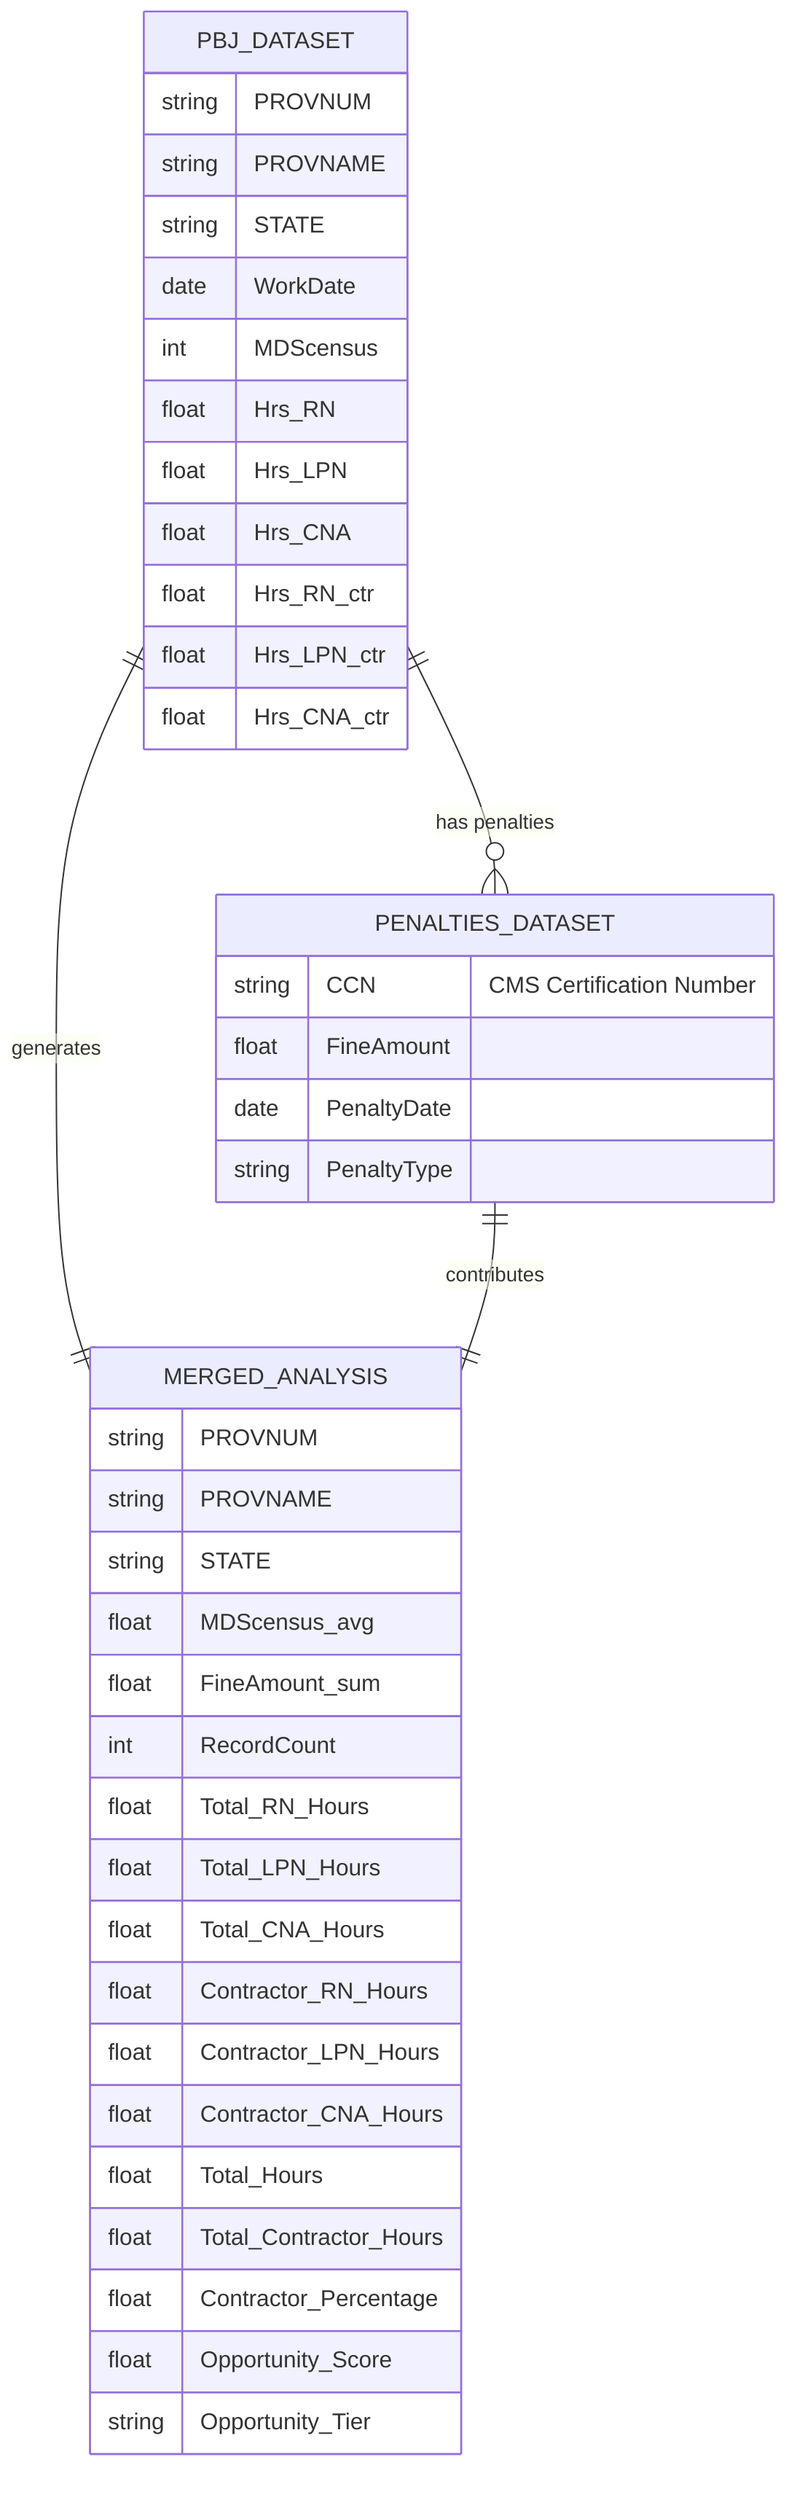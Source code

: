 erDiagram
    PBJ_DATASET ||--o{ PENALTIES_DATASET : "has penalties"
    
    PBJ_DATASET {
        string PROVNUM
        string PROVNAME
        string STATE
        date WorkDate
        int MDScensus
        float Hrs_RN
        float Hrs_LPN
        float Hrs_CNA
        float Hrs_RN_ctr
        float Hrs_LPN_ctr
        float Hrs_CNA_ctr
    }
    
    PENALTIES_DATASET {
        string CCN "CMS Certification Number"
        float FineAmount
        date PenaltyDate
        string PenaltyType
    }
    
    MERGED_ANALYSIS {
        string PROVNUM
        string PROVNAME
        string STATE
        float MDScensus_avg
        float FineAmount_sum
        int RecordCount
        float Total_RN_Hours
        float Total_LPN_Hours
        float Total_CNA_Hours
        float Contractor_RN_Hours
        float Contractor_LPN_Hours
        float Contractor_CNA_Hours
        float Total_Hours
        float Total_Contractor_Hours
        float Contractor_Percentage
        float Opportunity_Score
        string Opportunity_Tier
    }
    
    PBJ_DATASET ||--|| MERGED_ANALYSIS : generates
    PENALTIES_DATASET ||--|| MERGED_ANALYSIS : contributes